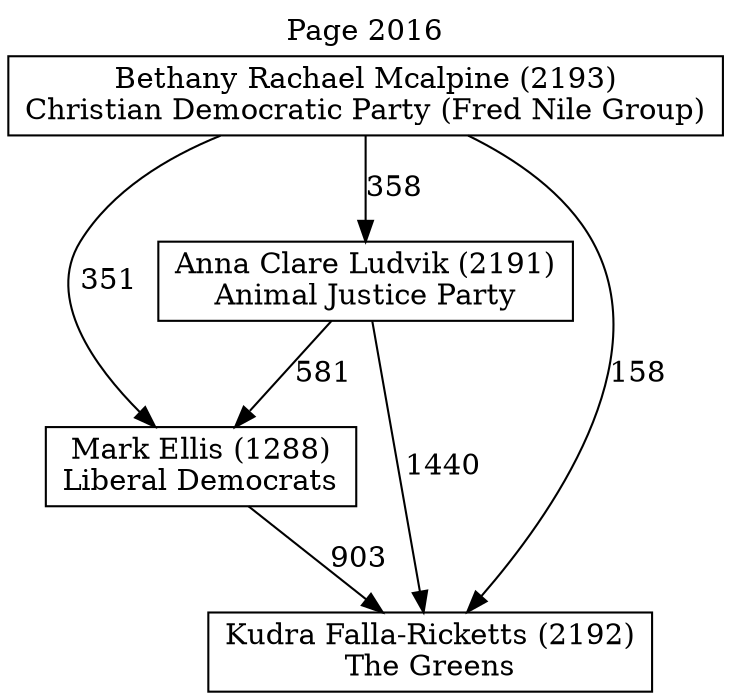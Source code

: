// House preference flow
digraph "Kudra Falla-Ricketts (2192)_Page_2016" {
	graph [label="Page 2016" labelloc=t mclimit=10]
	node [shape=box]
	"Mark Ellis (1288)" [label="Mark Ellis (1288)
Liberal Democrats"]
	"Bethany Rachael Mcalpine (2193)" [label="Bethany Rachael Mcalpine (2193)
Christian Democratic Party (Fred Nile Group)"]
	"Anna Clare Ludvik (2191)" [label="Anna Clare Ludvik (2191)
Animal Justice Party"]
	"Kudra Falla-Ricketts (2192)" [label="Kudra Falla-Ricketts (2192)
The Greens"]
	"Mark Ellis (1288)" -> "Kudra Falla-Ricketts (2192)" [label=903]
	"Anna Clare Ludvik (2191)" -> "Mark Ellis (1288)" [label=581]
	"Anna Clare Ludvik (2191)" -> "Kudra Falla-Ricketts (2192)" [label=1440]
	"Bethany Rachael Mcalpine (2193)" -> "Anna Clare Ludvik (2191)" [label=358]
	"Bethany Rachael Mcalpine (2193)" -> "Mark Ellis (1288)" [label=351]
	"Bethany Rachael Mcalpine (2193)" -> "Kudra Falla-Ricketts (2192)" [label=158]
}
